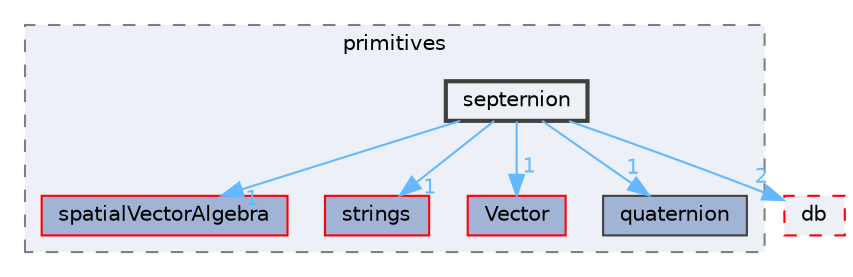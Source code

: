 digraph "src/OpenFOAM/primitives/septernion"
{
 // LATEX_PDF_SIZE
  bgcolor="transparent";
  edge [fontname=Helvetica,fontsize=10,labelfontname=Helvetica,labelfontsize=10];
  node [fontname=Helvetica,fontsize=10,shape=box,height=0.2,width=0.4];
  compound=true
  subgraph clusterdir_3e50f45338116b169052b428016851aa {
    graph [ bgcolor="#edf0f7", pencolor="grey50", label="primitives", fontname=Helvetica,fontsize=10 style="filled,dashed", URL="dir_3e50f45338116b169052b428016851aa.html",tooltip=""]
  dir_0d054148b2ad42a055e9a559a10add02 [label="spatialVectorAlgebra", fillcolor="#a2b4d6", color="red", style="filled", URL="dir_0d054148b2ad42a055e9a559a10add02.html",tooltip=""];
  dir_ce1ee507886310df0e74ee2e624fbc88 [label="strings", fillcolor="#a2b4d6", color="red", style="filled", URL="dir_ce1ee507886310df0e74ee2e624fbc88.html",tooltip=""];
  dir_6ef5fbba1c02603637a533e2f686aa62 [label="Vector", fillcolor="#a2b4d6", color="red", style="filled", URL="dir_6ef5fbba1c02603637a533e2f686aa62.html",tooltip=""];
  dir_7f2355fb07e96b002f5e0fef21d9e5dc [label="quaternion", fillcolor="#a2b4d6", color="grey25", style="filled", URL="dir_7f2355fb07e96b002f5e0fef21d9e5dc.html",tooltip=""];
  dir_8ff6743b6a552605fbcfa0c2fa86cf35 [label="septernion", fillcolor="#edf0f7", color="grey25", style="filled,bold", URL="dir_8ff6743b6a552605fbcfa0c2fa86cf35.html",tooltip=""];
  }
  dir_63c634f7a7cfd679ac26c67fb30fc32f [label="db", fillcolor="#edf0f7", color="red", style="filled,dashed", URL="dir_63c634f7a7cfd679ac26c67fb30fc32f.html",tooltip=""];
  dir_8ff6743b6a552605fbcfa0c2fa86cf35->dir_0d054148b2ad42a055e9a559a10add02 [headlabel="1", labeldistance=1.5 headhref="dir_003487_003682.html" href="dir_003487_003682.html" color="steelblue1" fontcolor="steelblue1"];
  dir_8ff6743b6a552605fbcfa0c2fa86cf35->dir_63c634f7a7cfd679ac26c67fb30fc32f [headlabel="2", labeldistance=1.5 headhref="dir_003487_000817.html" href="dir_003487_000817.html" color="steelblue1" fontcolor="steelblue1"];
  dir_8ff6743b6a552605fbcfa0c2fa86cf35->dir_6ef5fbba1c02603637a533e2f686aa62 [headlabel="1", labeldistance=1.5 headhref="dir_003487_004258.html" href="dir_003487_004258.html" color="steelblue1" fontcolor="steelblue1"];
  dir_8ff6743b6a552605fbcfa0c2fa86cf35->dir_7f2355fb07e96b002f5e0fef21d9e5dc [headlabel="1", labeldistance=1.5 headhref="dir_003487_003159.html" href="dir_003487_003159.html" color="steelblue1" fontcolor="steelblue1"];
  dir_8ff6743b6a552605fbcfa0c2fa86cf35->dir_ce1ee507886310df0e74ee2e624fbc88 [headlabel="1", labeldistance=1.5 headhref="dir_003487_003792.html" href="dir_003487_003792.html" color="steelblue1" fontcolor="steelblue1"];
}
